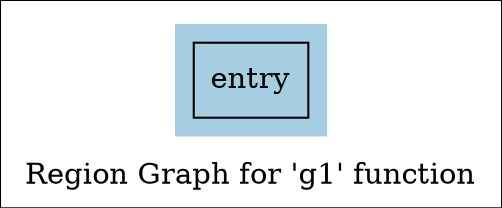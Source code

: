 digraph "Region Graph for 'g1' function" {
	label="Region Graph for 'g1' function";

	Node0x112ecd0 [shape=record,label="{entry}"];
	colorscheme = "paired12"
        subgraph cluster_0x1133750 {
          label = "";
          style = filled;
          color = 1
          Node0x112ecd0;
        }
}

